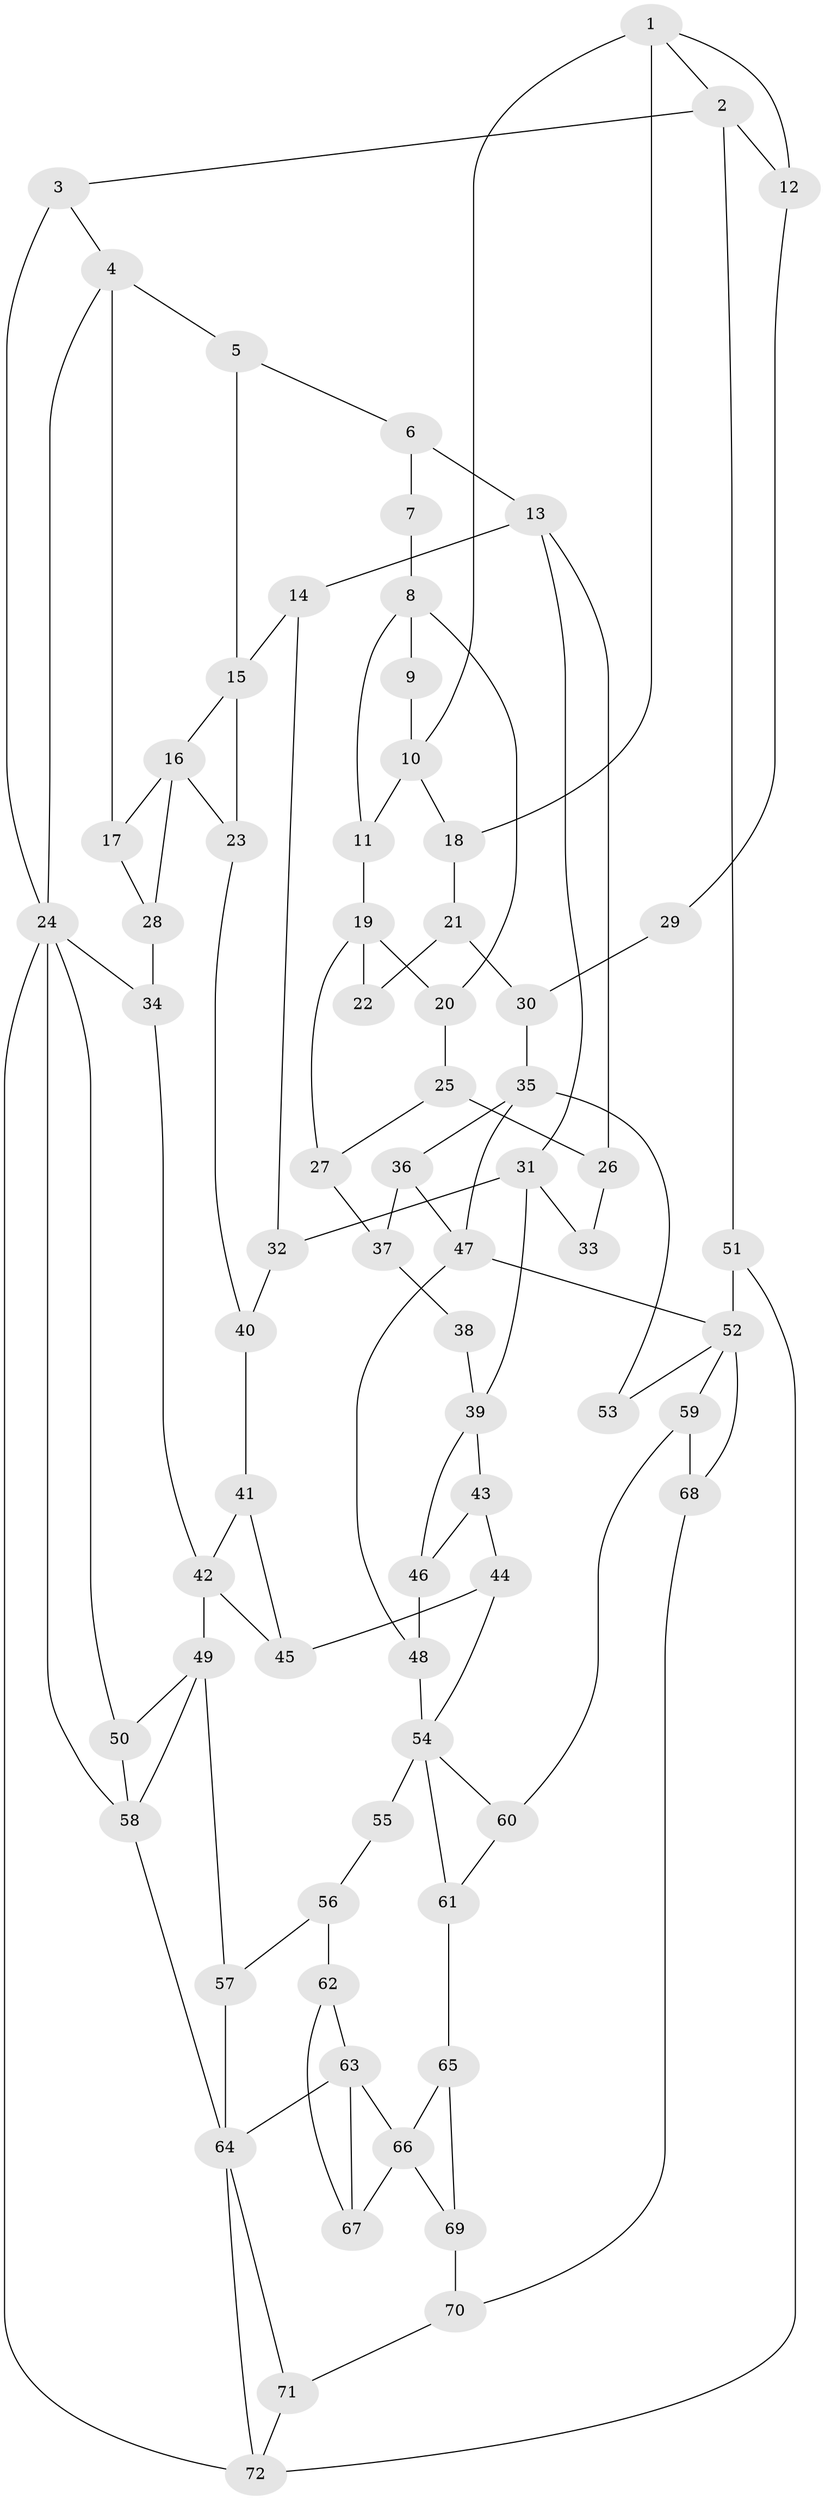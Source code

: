 // original degree distribution, {3: 0.013986013986013986, 6: 0.20279720279720279, 5: 0.5594405594405595, 4: 0.22377622377622378}
// Generated by graph-tools (version 1.1) at 2025/38/03/09/25 02:38:50]
// undirected, 72 vertices, 118 edges
graph export_dot {
graph [start="1"]
  node [color=gray90,style=filled];
  1;
  2;
  3;
  4;
  5;
  6;
  7;
  8;
  9;
  10;
  11;
  12;
  13;
  14;
  15;
  16;
  17;
  18;
  19;
  20;
  21;
  22;
  23;
  24;
  25;
  26;
  27;
  28;
  29;
  30;
  31;
  32;
  33;
  34;
  35;
  36;
  37;
  38;
  39;
  40;
  41;
  42;
  43;
  44;
  45;
  46;
  47;
  48;
  49;
  50;
  51;
  52;
  53;
  54;
  55;
  56;
  57;
  58;
  59;
  60;
  61;
  62;
  63;
  64;
  65;
  66;
  67;
  68;
  69;
  70;
  71;
  72;
  1 -- 2 [weight=1.0];
  1 -- 10 [weight=1.0];
  1 -- 12 [weight=1.0];
  1 -- 18 [weight=2.0];
  2 -- 3 [weight=1.0];
  2 -- 12 [weight=1.0];
  2 -- 51 [weight=1.0];
  3 -- 4 [weight=1.0];
  3 -- 24 [weight=2.0];
  4 -- 5 [weight=1.0];
  4 -- 17 [weight=2.0];
  4 -- 24 [weight=1.0];
  5 -- 6 [weight=1.0];
  5 -- 15 [weight=2.0];
  6 -- 7 [weight=2.0];
  6 -- 13 [weight=2.0];
  7 -- 8 [weight=2.0];
  8 -- 9 [weight=1.0];
  8 -- 11 [weight=1.0];
  8 -- 20 [weight=1.0];
  9 -- 10 [weight=1.0];
  10 -- 11 [weight=2.0];
  10 -- 18 [weight=1.0];
  11 -- 19 [weight=2.0];
  12 -- 29 [weight=1.0];
  13 -- 14 [weight=2.0];
  13 -- 26 [weight=1.0];
  13 -- 31 [weight=1.0];
  14 -- 15 [weight=2.0];
  14 -- 32 [weight=1.0];
  15 -- 16 [weight=1.0];
  15 -- 23 [weight=1.0];
  16 -- 17 [weight=3.0];
  16 -- 23 [weight=1.0];
  16 -- 28 [weight=1.0];
  17 -- 28 [weight=1.0];
  18 -- 21 [weight=1.0];
  19 -- 20 [weight=1.0];
  19 -- 22 [weight=2.0];
  19 -- 27 [weight=1.0];
  20 -- 25 [weight=1.0];
  21 -- 22 [weight=2.0];
  21 -- 30 [weight=2.0];
  23 -- 40 [weight=1.0];
  24 -- 34 [weight=1.0];
  24 -- 50 [weight=1.0];
  24 -- 58 [weight=1.0];
  24 -- 72 [weight=1.0];
  25 -- 26 [weight=1.0];
  25 -- 27 [weight=1.0];
  26 -- 33 [weight=1.0];
  27 -- 37 [weight=1.0];
  28 -- 34 [weight=1.0];
  29 -- 30 [weight=2.0];
  30 -- 35 [weight=2.0];
  31 -- 32 [weight=1.0];
  31 -- 33 [weight=2.0];
  31 -- 39 [weight=2.0];
  32 -- 40 [weight=1.0];
  34 -- 42 [weight=1.0];
  35 -- 36 [weight=1.0];
  35 -- 47 [weight=1.0];
  35 -- 53 [weight=2.0];
  36 -- 37 [weight=1.0];
  36 -- 47 [weight=1.0];
  37 -- 38 [weight=1.0];
  38 -- 39 [weight=2.0];
  39 -- 43 [weight=1.0];
  39 -- 46 [weight=1.0];
  40 -- 41 [weight=1.0];
  41 -- 42 [weight=1.0];
  41 -- 45 [weight=1.0];
  42 -- 45 [weight=1.0];
  42 -- 49 [weight=2.0];
  43 -- 44 [weight=1.0];
  43 -- 46 [weight=1.0];
  44 -- 45 [weight=1.0];
  44 -- 54 [weight=1.0];
  46 -- 48 [weight=1.0];
  47 -- 48 [weight=1.0];
  47 -- 52 [weight=1.0];
  48 -- 54 [weight=1.0];
  49 -- 50 [weight=1.0];
  49 -- 57 [weight=2.0];
  49 -- 58 [weight=1.0];
  50 -- 58 [weight=1.0];
  51 -- 52 [weight=2.0];
  51 -- 72 [weight=1.0];
  52 -- 53 [weight=1.0];
  52 -- 59 [weight=1.0];
  52 -- 68 [weight=1.0];
  54 -- 55 [weight=2.0];
  54 -- 60 [weight=1.0];
  54 -- 61 [weight=1.0];
  55 -- 56 [weight=1.0];
  56 -- 57 [weight=1.0];
  56 -- 62 [weight=1.0];
  57 -- 64 [weight=1.0];
  58 -- 64 [weight=1.0];
  59 -- 60 [weight=1.0];
  59 -- 68 [weight=1.0];
  60 -- 61 [weight=1.0];
  61 -- 65 [weight=1.0];
  62 -- 63 [weight=1.0];
  62 -- 67 [weight=1.0];
  63 -- 64 [weight=2.0];
  63 -- 66 [weight=1.0];
  63 -- 67 [weight=2.0];
  64 -- 71 [weight=1.0];
  64 -- 72 [weight=1.0];
  65 -- 66 [weight=1.0];
  65 -- 69 [weight=1.0];
  66 -- 67 [weight=3.0];
  66 -- 69 [weight=1.0];
  68 -- 70 [weight=1.0];
  69 -- 70 [weight=1.0];
  70 -- 71 [weight=1.0];
  71 -- 72 [weight=1.0];
}
